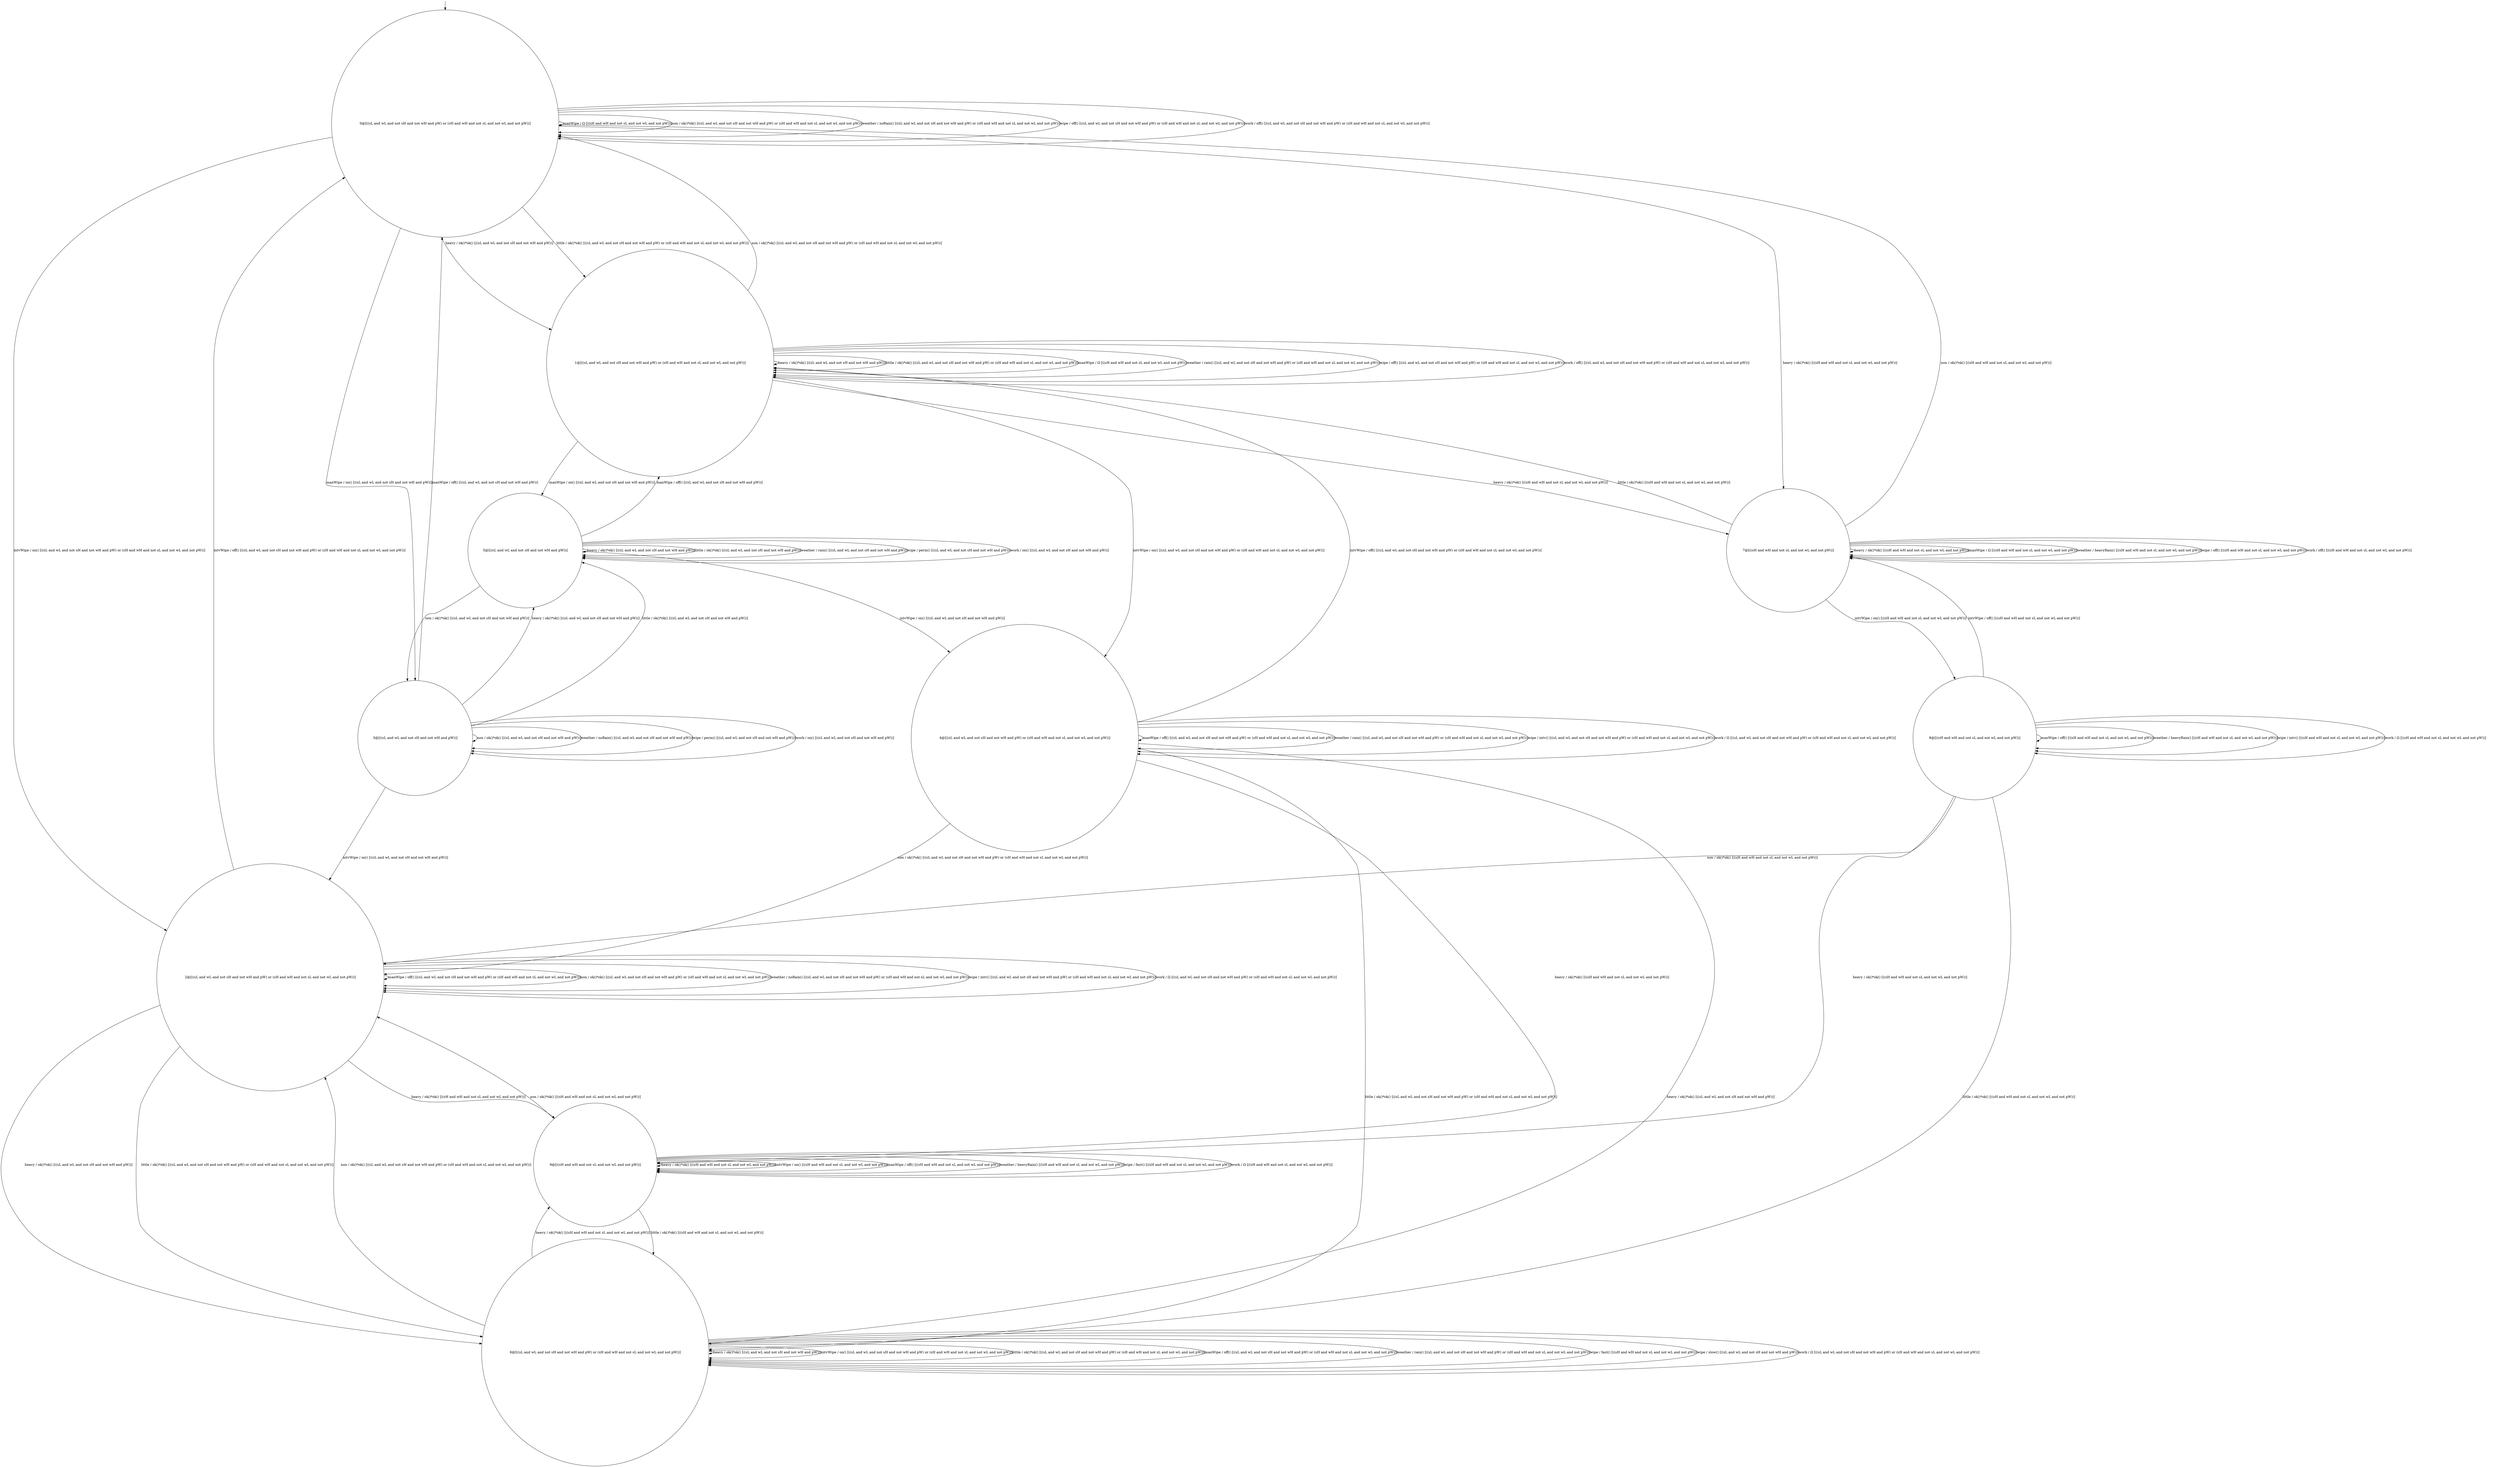 digraph g {
	edge [lblstyle="above, sloped"];
	s0 [shape="circle" label="0@[((sL and wL and not sH and not wH and pW) or (sH and wH and not sL and not wL and not pW))]"];
	s1 [shape="circle" label="1@[((sL and wL and not sH and not wH and pW) or (sH and wH and not sL and not wL and not pW))]"];
	s2 [shape="circle" label="2@[((sL and wL and not sH and not wH and pW) or (sH and wH and not sL and not wL and not pW))]"];
	s3 [shape="circle" label="3@[((sL and wL and not sH and not wH and pW))]"];
	s4 [shape="circle" label="4@[((sL and wL and not sH and not wH and pW) or (sH and wH and not sL and not wL and not pW))]"];
	s5 [shape="circle" label="5@[((sL and wL and not sH and not wH and pW))]"];
	s6 [shape="circle" label="6@[((sL and wL and not sH and not wH and pW) or (sH and wH and not sL and not wL and not pW))]"];
	s7 [shape="circle" label="7@[((sH and wH and not sL and not wL and not pW))]"];
	s8 [shape="circle" label="8@[((sH and wH and not sL and not wL and not pW))]"];
	s9 [shape="circle" label="9@[((sH and wH and not sL and not wL and not pW))]"];
	s0 -> s1 [label="heavy / ok()*ok() [((sL and wL and not sH and not wH and pW))]"];
	s0 -> s7 [label="heavy / ok()*ok() [((sH and wH and not sL and not wL and not pW))]"];
	s0 -> s2 [label="intvWipe / on() [((sL and wL and not sH and not wH and pW) or (sH and wH and not sL and not wL and not pW))]"];
	s0 -> s1 [label="little / ok()*ok() [((sL and wL and not sH and not wH and pW) or (sH and wH and not sL and not wL and not pW))]"];
	s0 -> s0 [label="manWipe / Ω [((sH and wH and not sL and not wL and not pW))]"];
	s0 -> s3 [label="manWipe / on() [((sL and wL and not sH and not wH and pW))]"];
	s0 -> s0 [label="non / ok()*ok() [((sL and wL and not sH and not wH and pW) or (sH and wH and not sL and not wL and not pW))]"];
	s0 -> s0 [label="weather / noRain() [((sL and wL and not sH and not wH and pW) or (sH and wH and not sL and not wL and not pW))]"];
	s0 -> s0 [label="wipe / off() [((sL and wL and not sH and not wH and pW) or (sH and wH and not sL and not wL and not pW))]"];
	s0 -> s0 [label="work / off() [((sL and wL and not sH and not wH and pW) or (sH and wH and not sL and not wL and not pW))]"];
	s1 -> s7 [label="heavy / ok()*ok() [((sH and wH and not sL and not wL and not pW))]"];
	s1 -> s1 [label="heavy / ok()*ok() [((sL and wL and not sH and not wH and pW))]"];
	s1 -> s4 [label="intvWipe / on() [((sL and wL and not sH and not wH and pW) or (sH and wH and not sL and not wL and not pW))]"];
	s1 -> s1 [label="little / ok()*ok() [((sL and wL and not sH and not wH and pW) or (sH and wH and not sL and not wL and not pW))]"];
	s1 -> s5 [label="manWipe / on() [((sL and wL and not sH and not wH and pW))]"];
	s1 -> s1 [label="manWipe / Ω [((sH and wH and not sL and not wL and not pW))]"];
	s1 -> s0 [label="non / ok()*ok() [((sL and wL and not sH and not wH and pW) or (sH and wH and not sL and not wL and not pW))]"];
	s1 -> s1 [label="weather / rain() [((sL and wL and not sH and not wH and pW) or (sH and wH and not sL and not wL and not pW))]"];
	s1 -> s1 [label="wipe / off() [((sL and wL and not sH and not wH and pW) or (sH and wH and not sL and not wL and not pW))]"];
	s1 -> s1 [label="work / off() [((sL and wL and not sH and not wH and pW) or (sH and wH and not sL and not wL and not pW))]"];
	s2 -> s6 [label="heavy / ok()*ok() [((sL and wL and not sH and not wH and pW))]"];
	s2 -> s9 [label="heavy / ok()*ok() [((sH and wH and not sL and not wL and not pW))]"];
	s2 -> s0 [label="intvWipe / off() [((sL and wL and not sH and not wH and pW) or (sH and wH and not sL and not wL and not pW))]"];
	s2 -> s6 [label="little / ok()*ok() [((sL and wL and not sH and not wH and pW) or (sH and wH and not sL and not wL and not pW))]"];
	s2 -> s2 [label="manWipe / off() [((sL and wL and not sH and not wH and pW) or (sH and wH and not sL and not wL and not pW))]"];
	s2 -> s2 [label="non / ok()*ok() [((sL and wL and not sH and not wH and pW) or (sH and wH and not sL and not wL and not pW))]"];
	s2 -> s2 [label="weather / noRain() [((sL and wL and not sH and not wH and pW) or (sH and wH and not sL and not wL and not pW))]"];
	s2 -> s2 [label="wipe / intv() [((sL and wL and not sH and not wH and pW) or (sH and wH and not sL and not wL and not pW))]"];
	s2 -> s2 [label="work / Ω [((sL and wL and not sH and not wH and pW) or (sH and wH and not sL and not wL and not pW))]"];
	s3 -> s5 [label="heavy / ok()*ok() [((sL and wL and not sH and not wH and pW))]"];
	s3 -> s2 [label="intvWipe / on() [((sL and wL and not sH and not wH and pW))]"];
	s3 -> s5 [label="little / ok()*ok() [((sL and wL and not sH and not wH and pW))]"];
	s3 -> s0 [label="manWipe / off() [((sL and wL and not sH and not wH and pW))]"];
	s3 -> s3 [label="non / ok()*ok() [((sL and wL and not sH and not wH and pW))]"];
	s3 -> s3 [label="weather / noRain() [((sL and wL and not sH and not wH and pW))]"];
	s3 -> s3 [label="wipe / perm() [((sL and wL and not sH and not wH and pW))]"];
	s3 -> s3 [label="work / on() [((sL and wL and not sH and not wH and pW))]"];
	s4 -> s9 [label="heavy / ok()*ok() [((sH and wH and not sL and not wL and not pW))]"];
	s4 -> s6 [label="heavy / ok()*ok() [((sL and wL and not sH and not wH and pW))]"];
	s4 -> s1 [label="intvWipe / off() [((sL and wL and not sH and not wH and pW) or (sH and wH and not sL and not wL and not pW))]"];
	s4 -> s6 [label="little / ok()*ok() [((sL and wL and not sH and not wH and pW) or (sH and wH and not sL and not wL and not pW))]"];
	s4 -> s4 [label="manWipe / off() [((sL and wL and not sH and not wH and pW) or (sH and wH and not sL and not wL and not pW))]"];
	s4 -> s2 [label="non / ok()*ok() [((sL and wL and not sH and not wH and pW) or (sH and wH and not sL and not wL and not pW))]"];
	s4 -> s4 [label="weather / rain() [((sL and wL and not sH and not wH and pW) or (sH and wH and not sL and not wL and not pW))]"];
	s4 -> s4 [label="wipe / intv() [((sL and wL and not sH and not wH and pW) or (sH and wH and not sL and not wL and not pW))]"];
	s4 -> s4 [label="work / Ω [((sL and wL and not sH and not wH and pW) or (sH and wH and not sL and not wL and not pW))]"];
	s5 -> s5 [label="heavy / ok()*ok() [((sL and wL and not sH and not wH and pW))]"];
	s5 -> s4 [label="intvWipe / on() [((sL and wL and not sH and not wH and pW))]"];
	s5 -> s5 [label="little / ok()*ok() [((sL and wL and not sH and not wH and pW))]"];
	s5 -> s1 [label="manWipe / off() [((sL and wL and not sH and not wH and pW))]"];
	s5 -> s3 [label="non / ok()*ok() [((sL and wL and not sH and not wH and pW))]"];
	s5 -> s5 [label="weather / rain() [((sL and wL and not sH and not wH and pW))]"];
	s5 -> s5 [label="wipe / perm() [((sL and wL and not sH and not wH and pW))]"];
	s5 -> s5 [label="work / on() [((sL and wL and not sH and not wH and pW))]"];
	s6 -> s6 [label="heavy / ok()*ok() [((sL and wL and not sH and not wH and pW))]"];
	s6 -> s9 [label="heavy / ok()*ok() [((sH and wH and not sL and not wL and not pW))]"];
	s6 -> s6 [label="intvWipe / on() [((sL and wL and not sH and not wH and pW) or (sH and wH and not sL and not wL and not pW))]"];
	s6 -> s6 [label="little / ok()*ok() [((sL and wL and not sH and not wH and pW) or (sH and wH and not sL and not wL and not pW))]"];
	s6 -> s6 [label="manWipe / off() [((sL and wL and not sH and not wH and pW) or (sH and wH and not sL and not wL and not pW))]"];
	s6 -> s2 [label="non / ok()*ok() [((sL and wL and not sH and not wH and pW) or (sH and wH and not sL and not wL and not pW))]"];
	s6 -> s6 [label="weather / rain() [((sL and wL and not sH and not wH and pW) or (sH and wH and not sL and not wL and not pW))]"];
	s6 -> s6 [label="wipe / fast() [((sH and wH and not sL and not wL and not pW))]"];
	s6 -> s6 [label="wipe / slow() [((sL and wL and not sH and not wH and pW))]"];
	s6 -> s6 [label="work / Ω [((sL and wL and not sH and not wH and pW) or (sH and wH and not sL and not wL and not pW))]"];
	s7 -> s7 [label="heavy / ok()*ok() [((sH and wH and not sL and not wL and not pW))]"];
	s7 -> s8 [label="intvWipe / on() [((sH and wH and not sL and not wL and not pW))]"];
	s7 -> s1 [label="little / ok()*ok() [((sH and wH and not sL and not wL and not pW))]"];
	s7 -> s7 [label="manWipe / Ω [((sH and wH and not sL and not wL and not pW))]"];
	s7 -> s0 [label="non / ok()*ok() [((sH and wH and not sL and not wL and not pW))]"];
	s7 -> s7 [label="weather / heavyRain() [((sH and wH and not sL and not wL and not pW))]"];
	s7 -> s7 [label="wipe / off() [((sH and wH and not sL and not wL and not pW))]"];
	s7 -> s7 [label="work / off() [((sH and wH and not sL and not wL and not pW))]"];
	s8 -> s9 [label="heavy / ok()*ok() [((sH and wH and not sL and not wL and not pW))]"];
	s8 -> s7 [label="intvWipe / off() [((sH and wH and not sL and not wL and not pW))]"];
	s8 -> s6 [label="little / ok()*ok() [((sH and wH and not sL and not wL and not pW))]"];
	s8 -> s8 [label="manWipe / off() [((sH and wH and not sL and not wL and not pW))]"];
	s8 -> s2 [label="non / ok()*ok() [((sH and wH and not sL and not wL and not pW))]"];
	s8 -> s8 [label="weather / heavyRain() [((sH and wH and not sL and not wL and not pW))]"];
	s8 -> s8 [label="wipe / intv() [((sH and wH and not sL and not wL and not pW))]"];
	s8 -> s8 [label="work / Ω [((sH and wH and not sL and not wL and not pW))]"];
	s9 -> s9 [label="heavy / ok()*ok() [((sH and wH and not sL and not wL and not pW))]"];
	s9 -> s9 [label="intvWipe / on() [((sH and wH and not sL and not wL and not pW))]"];
	s9 -> s6 [label="little / ok()*ok() [((sH and wH and not sL and not wL and not pW))]"];
	s9 -> s9 [label="manWipe / off() [((sH and wH and not sL and not wL and not pW))]"];
	s9 -> s2 [label="non / ok()*ok() [((sH and wH and not sL and not wL and not pW))]"];
	s9 -> s9 [label="weather / heavyRain() [((sH and wH and not sL and not wL and not pW))]"];
	s9 -> s9 [label="wipe / fast() [((sH and wH and not sL and not wL and not pW))]"];
	s9 -> s9 [label="work / Ω [((sH and wH and not sL and not wL and not pW))]"];
	__start0 [label="" shape="none" width="0" height="0"];
	__start0 -> s0;
}